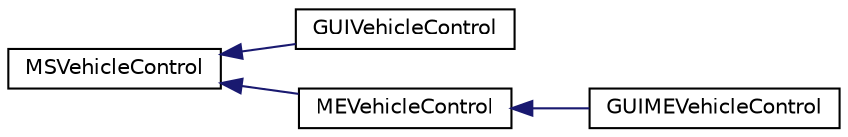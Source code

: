 digraph "Graphical Class Hierarchy"
{
  edge [fontname="Helvetica",fontsize="10",labelfontname="Helvetica",labelfontsize="10"];
  node [fontname="Helvetica",fontsize="10",shape=record];
  rankdir="LR";
  Node0 [label="MSVehicleControl",height=0.2,width=0.4,color="black", fillcolor="white", style="filled",URL="$db/d2f/class_m_s_vehicle_control.html",tooltip="The class responsible for building and deletion of vehicles. "];
  Node0 -> Node1 [dir="back",color="midnightblue",fontsize="10",style="solid",fontname="Helvetica"];
  Node1 [label="GUIVehicleControl",height=0.2,width=0.4,color="black", fillcolor="white", style="filled",URL="$da/dd5/class_g_u_i_vehicle_control.html",tooltip="The class responsible for building and deletion of vehicles (gui-version) "];
  Node0 -> Node2 [dir="back",color="midnightblue",fontsize="10",style="solid",fontname="Helvetica"];
  Node2 [label="MEVehicleControl",height=0.2,width=0.4,color="black", fillcolor="white", style="filled",URL="$dd/d5b/class_m_e_vehicle_control.html",tooltip="The class responsible for building and deletion of vehicles (gui-version) "];
  Node2 -> Node3 [dir="back",color="midnightblue",fontsize="10",style="solid",fontname="Helvetica"];
  Node3 [label="GUIMEVehicleControl",height=0.2,width=0.4,color="black", fillcolor="white", style="filled",URL="$d8/dc0/class_g_u_i_m_e_vehicle_control.html",tooltip="The class responsible for building and deletion of vehicles (gui-version) "];
}

